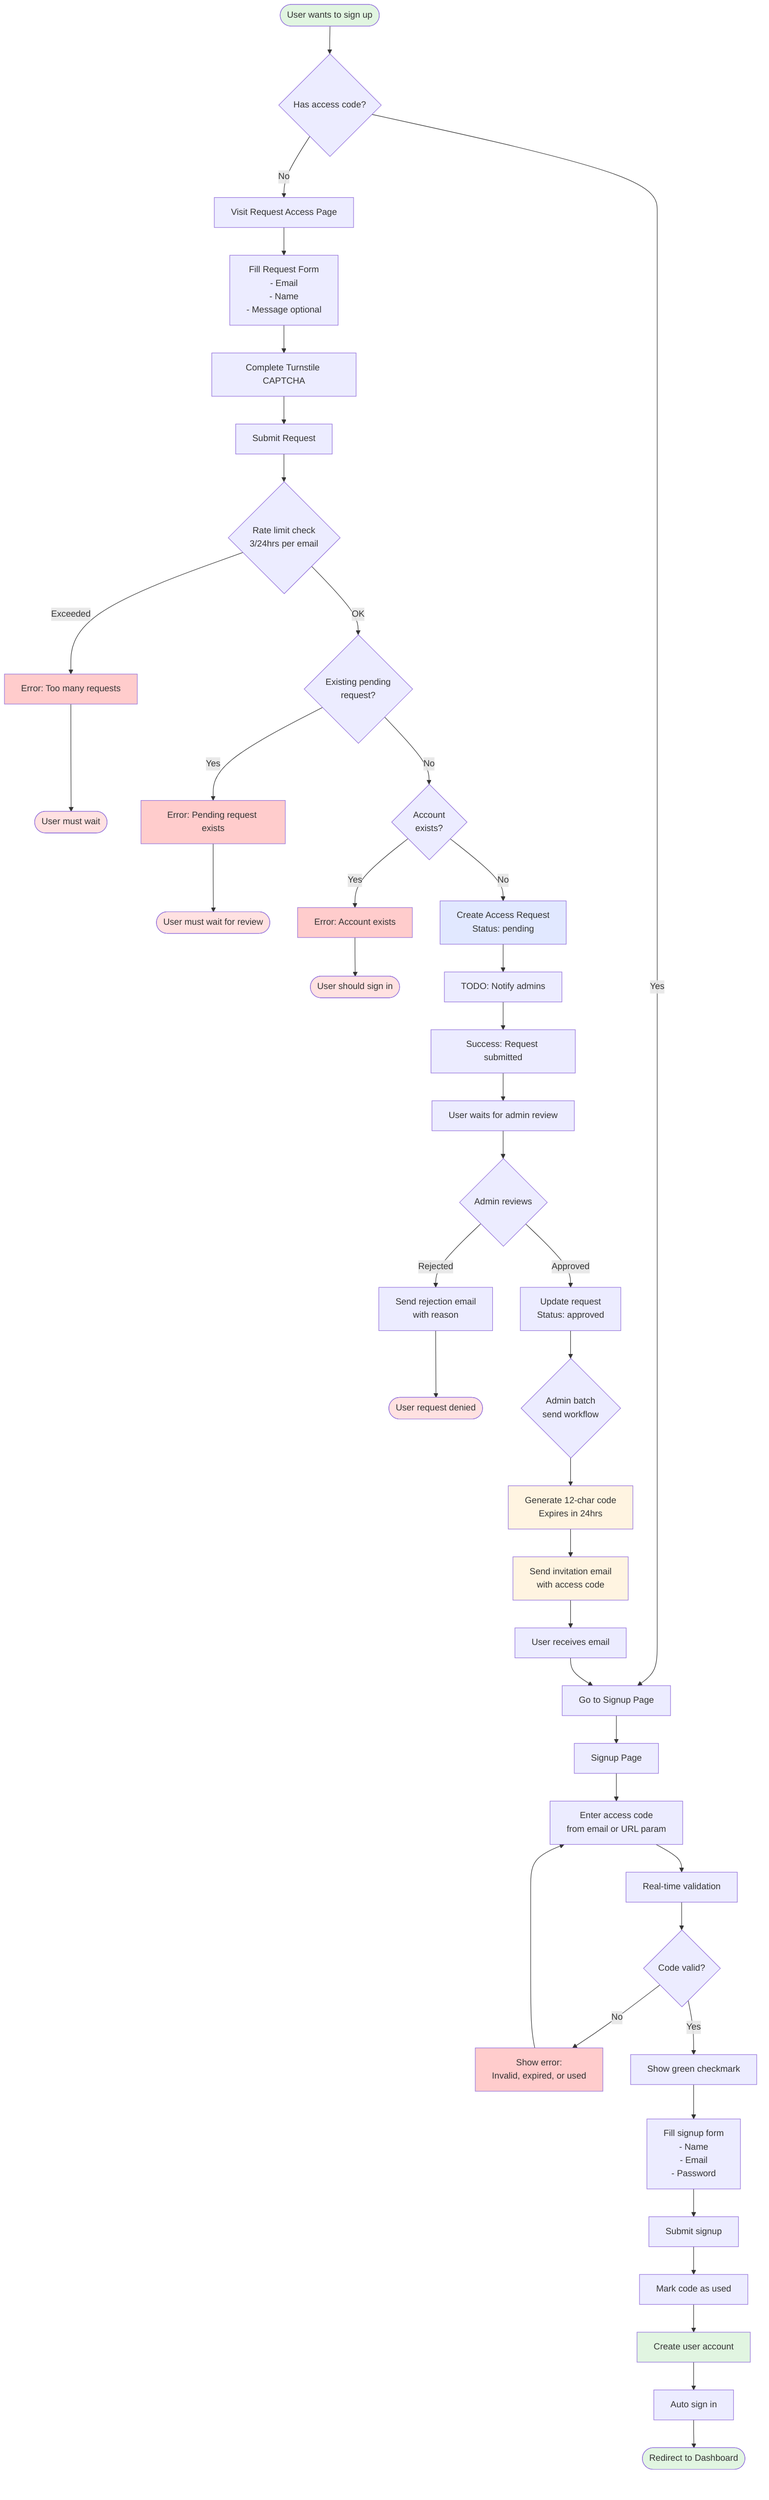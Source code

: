 %% User Request Access Flow
%% This diagram shows the complete user-initiated access request workflow

graph TD
    Start([User wants to sign up]) --> HasCode{Has access code?}

    HasCode -->|Yes| GoSignup[Go to Signup Page]
    HasCode -->|No| RequestPage[Visit Request Access Page]

    RequestPage --> FillForm[Fill Request Form<br/>- Email<br/>- Name<br/>- Message optional]
    FillForm --> Captcha[Complete Turnstile CAPTCHA]
    Captcha --> Submit[Submit Request]

    Submit --> RateLimit{Rate limit check<br/>3/24hrs per email}
    RateLimit -->|Exceeded| RateLimitError[Error: Too many requests]
    RateLimitError --> End1([User must wait])

    RateLimit -->|OK| DuplicateCheck{Existing pending<br/>request?}
    DuplicateCheck -->|Yes| DuplicateError[Error: Pending request exists]
    DuplicateError --> End2([User must wait for review])

    DuplicateCheck -->|No| AccountCheck{Account<br/>exists?}
    AccountCheck -->|Yes| AccountError[Error: Account exists]
    AccountError --> End3([User should sign in])

    AccountCheck -->|No| CreateRequest[Create Access Request<br/>Status: pending]
    CreateRequest --> NotifyAdmin[TODO: Notify admins]
    NotifyAdmin --> SuccessMsg[Success: Request submitted]
    SuccessMsg --> WaitReview[User waits for admin review]

    WaitReview --> AdminReview{Admin reviews}
    AdminReview -->|Rejected| SendRejection[Send rejection email<br/>with reason]
    SendRejection --> End4([User request denied])

    AdminReview -->|Approved| MarkApproved[Update request<br/>Status: approved]
    MarkApproved --> AdminBatch{Admin batch<br/>send workflow}
    AdminBatch --> GenCode[Generate 12-char code<br/>Expires in 24hrs]
    GenCode --> SendEmail[Send invitation email<br/>with access code]
    SendEmail --> UserReceives[User receives email]
    UserReceives --> GoSignup

    GoSignup --> SignupPage[Signup Page]
    SignupPage --> EnterCode[Enter access code<br/>from email or URL param]
    EnterCode --> ValidateCode[Real-time validation]
    ValidateCode --> CodeValid{Code valid?}

    CodeValid -->|No| CodeError[Show error:<br/>Invalid, expired, or used]
    CodeError --> EnterCode

    CodeValid -->|Yes| ShowCheck[Show green checkmark]
    ShowCheck --> FillSignup[Fill signup form<br/>- Name<br/>- Email<br/>- Password]
    FillSignup --> SubmitSignup[Submit signup]
    SubmitSignup --> MarkUsed[Mark code as used]
    MarkUsed --> CreateAccount[Create user account]
    CreateAccount --> SignIn[Auto sign in]
    SignIn --> Dashboard([Redirect to Dashboard])

    style Start fill:#e1f5e1
    style Dashboard fill:#e1f5e1
    style End1 fill:#ffe1e1
    style End2 fill:#ffe1e1
    style End3 fill:#ffe1e1
    style End4 fill:#ffe1e1
    style RateLimitError fill:#ffcccc
    style DuplicateError fill:#ffcccc
    style AccountError fill:#ffcccc
    style CodeError fill:#ffcccc
    style CreateRequest fill:#e1e8ff
    style GenCode fill:#fff4e1
    style SendEmail fill:#fff4e1
    style CreateAccount fill:#e1f5e1